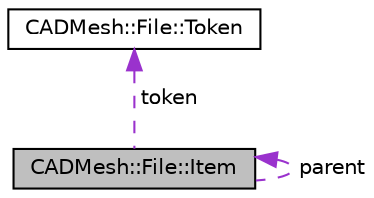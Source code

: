 digraph "CADMesh::File::Item"
{
 // LATEX_PDF_SIZE
  edge [fontname="Helvetica",fontsize="10",labelfontname="Helvetica",labelfontsize="10"];
  node [fontname="Helvetica",fontsize="10",shape=record];
  Node1 [label="CADMesh::File::Item",height=0.2,width=0.4,color="black", fillcolor="grey75", style="filled", fontcolor="black",tooltip=" "];
  Node1 -> Node1 [dir="back",color="darkorchid3",fontsize="10",style="dashed",label=" parent" ,fontname="Helvetica"];
  Node2 -> Node1 [dir="back",color="darkorchid3",fontsize="10",style="dashed",label=" token" ,fontname="Helvetica"];
  Node2 [label="CADMesh::File::Token",height=0.2,width=0.4,color="black", fillcolor="white", style="filled",URL="$struct_c_a_d_mesh_1_1_file_1_1_token.html",tooltip=" "];
}
